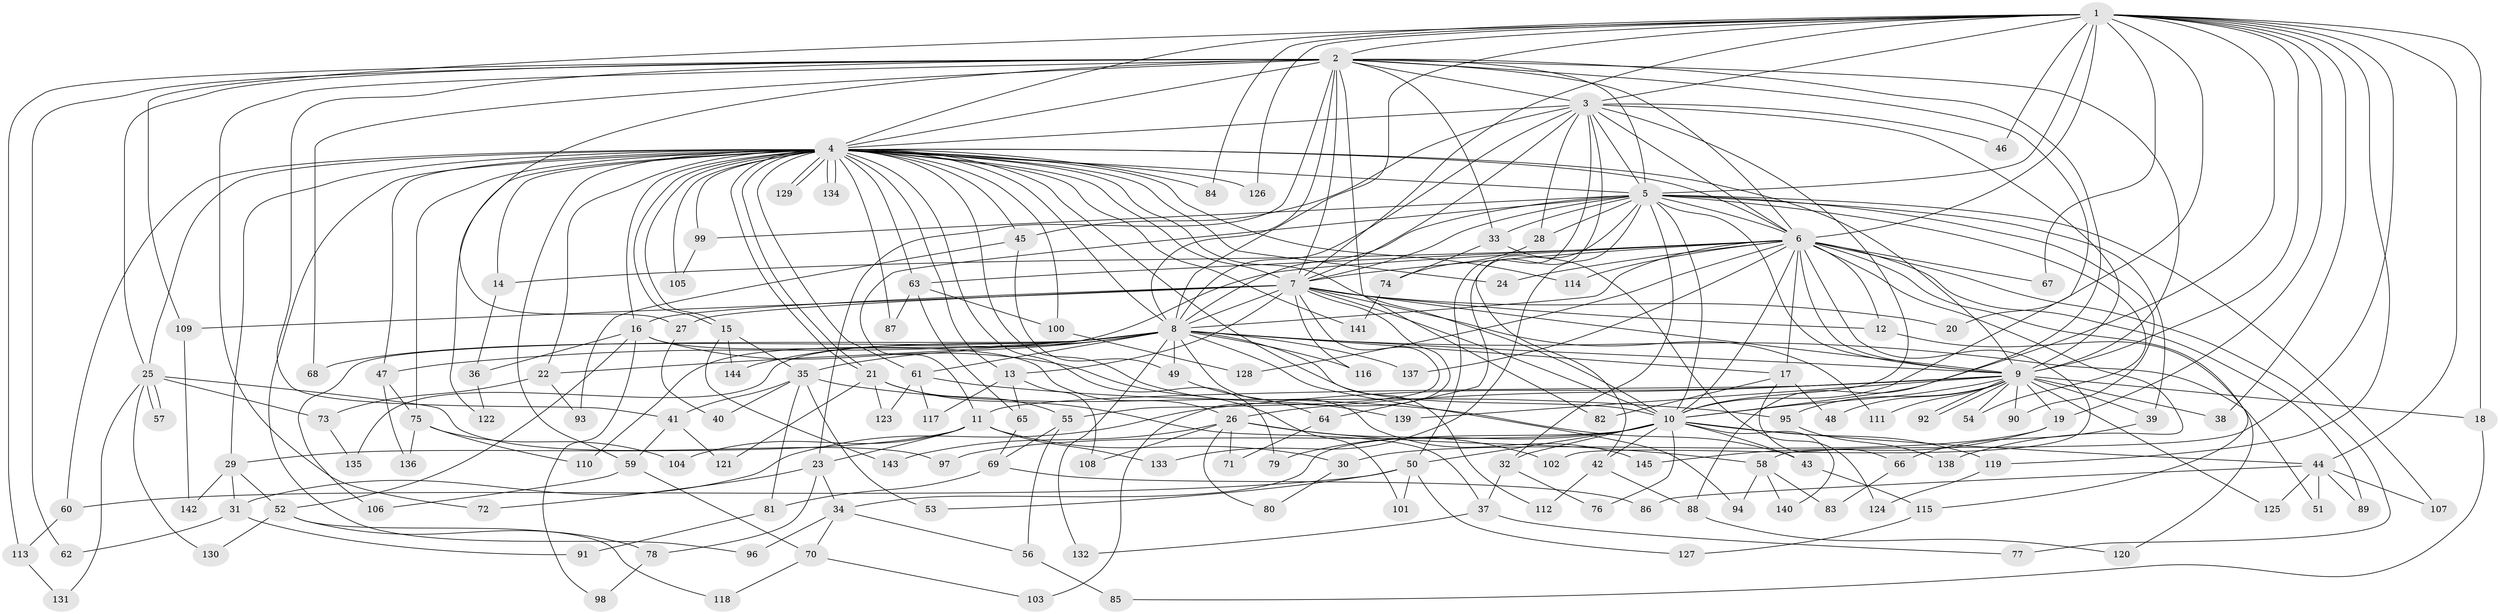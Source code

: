 // Generated by graph-tools (version 1.1) at 2025/49/03/09/25 03:49:45]
// undirected, 145 vertices, 315 edges
graph export_dot {
graph [start="1"]
  node [color=gray90,style=filled];
  1;
  2;
  3;
  4;
  5;
  6;
  7;
  8;
  9;
  10;
  11;
  12;
  13;
  14;
  15;
  16;
  17;
  18;
  19;
  20;
  21;
  22;
  23;
  24;
  25;
  26;
  27;
  28;
  29;
  30;
  31;
  32;
  33;
  34;
  35;
  36;
  37;
  38;
  39;
  40;
  41;
  42;
  43;
  44;
  45;
  46;
  47;
  48;
  49;
  50;
  51;
  52;
  53;
  54;
  55;
  56;
  57;
  58;
  59;
  60;
  61;
  62;
  63;
  64;
  65;
  66;
  67;
  68;
  69;
  70;
  71;
  72;
  73;
  74;
  75;
  76;
  77;
  78;
  79;
  80;
  81;
  82;
  83;
  84;
  85;
  86;
  87;
  88;
  89;
  90;
  91;
  92;
  93;
  94;
  95;
  96;
  97;
  98;
  99;
  100;
  101;
  102;
  103;
  104;
  105;
  106;
  107;
  108;
  109;
  110;
  111;
  112;
  113;
  114;
  115;
  116;
  117;
  118;
  119;
  120;
  121;
  122;
  123;
  124;
  125;
  126;
  127;
  128;
  129;
  130;
  131;
  132;
  133;
  134;
  135;
  136;
  137;
  138;
  139;
  140;
  141;
  142;
  143;
  144;
  145;
  1 -- 2;
  1 -- 3;
  1 -- 4;
  1 -- 5;
  1 -- 6;
  1 -- 7;
  1 -- 8;
  1 -- 9;
  1 -- 10;
  1 -- 18;
  1 -- 19;
  1 -- 20;
  1 -- 38;
  1 -- 44;
  1 -- 46;
  1 -- 58;
  1 -- 67;
  1 -- 84;
  1 -- 109;
  1 -- 119;
  1 -- 126;
  2 -- 3;
  2 -- 4;
  2 -- 5;
  2 -- 6;
  2 -- 7;
  2 -- 8;
  2 -- 9;
  2 -- 10;
  2 -- 23;
  2 -- 25;
  2 -- 27;
  2 -- 33;
  2 -- 41;
  2 -- 62;
  2 -- 68;
  2 -- 72;
  2 -- 82;
  2 -- 88;
  2 -- 113;
  3 -- 4;
  3 -- 5;
  3 -- 6;
  3 -- 7;
  3 -- 8;
  3 -- 9;
  3 -- 10;
  3 -- 28;
  3 -- 42;
  3 -- 45;
  3 -- 46;
  3 -- 50;
  4 -- 5;
  4 -- 6;
  4 -- 7;
  4 -- 8;
  4 -- 9;
  4 -- 10;
  4 -- 13;
  4 -- 14;
  4 -- 15;
  4 -- 15;
  4 -- 16;
  4 -- 21;
  4 -- 21;
  4 -- 22;
  4 -- 24;
  4 -- 25;
  4 -- 29;
  4 -- 45;
  4 -- 47;
  4 -- 59;
  4 -- 60;
  4 -- 61;
  4 -- 63;
  4 -- 75;
  4 -- 79;
  4 -- 84;
  4 -- 87;
  4 -- 96;
  4 -- 99;
  4 -- 100;
  4 -- 105;
  4 -- 112;
  4 -- 114;
  4 -- 122;
  4 -- 126;
  4 -- 129;
  4 -- 129;
  4 -- 134;
  4 -- 134;
  4 -- 139;
  4 -- 141;
  5 -- 6;
  5 -- 7;
  5 -- 8;
  5 -- 9;
  5 -- 10;
  5 -- 11;
  5 -- 28;
  5 -- 32;
  5 -- 33;
  5 -- 39;
  5 -- 54;
  5 -- 64;
  5 -- 90;
  5 -- 99;
  5 -- 107;
  5 -- 133;
  6 -- 7;
  6 -- 8;
  6 -- 9;
  6 -- 10;
  6 -- 12;
  6 -- 14;
  6 -- 17;
  6 -- 24;
  6 -- 63;
  6 -- 67;
  6 -- 77;
  6 -- 89;
  6 -- 102;
  6 -- 110;
  6 -- 114;
  6 -- 115;
  6 -- 128;
  6 -- 137;
  6 -- 138;
  7 -- 8;
  7 -- 9;
  7 -- 10;
  7 -- 12;
  7 -- 13;
  7 -- 16;
  7 -- 20;
  7 -- 27;
  7 -- 55;
  7 -- 103;
  7 -- 109;
  7 -- 111;
  7 -- 116;
  8 -- 9;
  8 -- 10;
  8 -- 17;
  8 -- 22;
  8 -- 35;
  8 -- 47;
  8 -- 49;
  8 -- 51;
  8 -- 61;
  8 -- 68;
  8 -- 94;
  8 -- 106;
  8 -- 116;
  8 -- 132;
  8 -- 135;
  8 -- 137;
  8 -- 144;
  8 -- 145;
  9 -- 10;
  9 -- 11;
  9 -- 18;
  9 -- 19;
  9 -- 26;
  9 -- 31;
  9 -- 38;
  9 -- 39;
  9 -- 48;
  9 -- 54;
  9 -- 90;
  9 -- 92;
  9 -- 92;
  9 -- 95;
  9 -- 111;
  9 -- 125;
  9 -- 139;
  10 -- 32;
  10 -- 34;
  10 -- 42;
  10 -- 43;
  10 -- 44;
  10 -- 50;
  10 -- 76;
  10 -- 79;
  10 -- 97;
  10 -- 119;
  10 -- 140;
  11 -- 23;
  11 -- 29;
  11 -- 30;
  11 -- 104;
  11 -- 133;
  12 -- 120;
  13 -- 65;
  13 -- 108;
  13 -- 117;
  14 -- 36;
  15 -- 35;
  15 -- 143;
  15 -- 144;
  16 -- 26;
  16 -- 36;
  16 -- 52;
  16 -- 98;
  16 -- 101;
  17 -- 48;
  17 -- 66;
  17 -- 82;
  18 -- 85;
  19 -- 30;
  19 -- 145;
  21 -- 37;
  21 -- 55;
  21 -- 121;
  21 -- 123;
  22 -- 73;
  22 -- 93;
  23 -- 34;
  23 -- 72;
  23 -- 78;
  25 -- 57;
  25 -- 57;
  25 -- 73;
  25 -- 97;
  25 -- 130;
  25 -- 131;
  26 -- 58;
  26 -- 71;
  26 -- 80;
  26 -- 102;
  26 -- 108;
  26 -- 143;
  27 -- 40;
  28 -- 74;
  29 -- 31;
  29 -- 52;
  29 -- 142;
  30 -- 80;
  31 -- 62;
  31 -- 91;
  32 -- 37;
  32 -- 76;
  33 -- 74;
  33 -- 124;
  34 -- 56;
  34 -- 70;
  34 -- 96;
  35 -- 40;
  35 -- 41;
  35 -- 43;
  35 -- 53;
  35 -- 81;
  36 -- 122;
  37 -- 77;
  37 -- 132;
  39 -- 66;
  41 -- 59;
  41 -- 121;
  42 -- 88;
  42 -- 112;
  43 -- 115;
  44 -- 51;
  44 -- 86;
  44 -- 89;
  44 -- 107;
  44 -- 125;
  45 -- 49;
  45 -- 93;
  47 -- 75;
  47 -- 136;
  49 -- 64;
  50 -- 53;
  50 -- 60;
  50 -- 101;
  50 -- 127;
  52 -- 78;
  52 -- 118;
  52 -- 130;
  55 -- 56;
  55 -- 69;
  56 -- 85;
  58 -- 83;
  58 -- 94;
  58 -- 140;
  59 -- 70;
  59 -- 106;
  60 -- 113;
  61 -- 95;
  61 -- 117;
  61 -- 123;
  63 -- 65;
  63 -- 87;
  63 -- 100;
  64 -- 71;
  65 -- 69;
  66 -- 83;
  69 -- 81;
  69 -- 86;
  70 -- 103;
  70 -- 118;
  73 -- 135;
  74 -- 141;
  75 -- 104;
  75 -- 110;
  75 -- 136;
  78 -- 98;
  81 -- 91;
  88 -- 120;
  95 -- 138;
  99 -- 105;
  100 -- 128;
  109 -- 142;
  113 -- 131;
  115 -- 127;
  119 -- 124;
}
